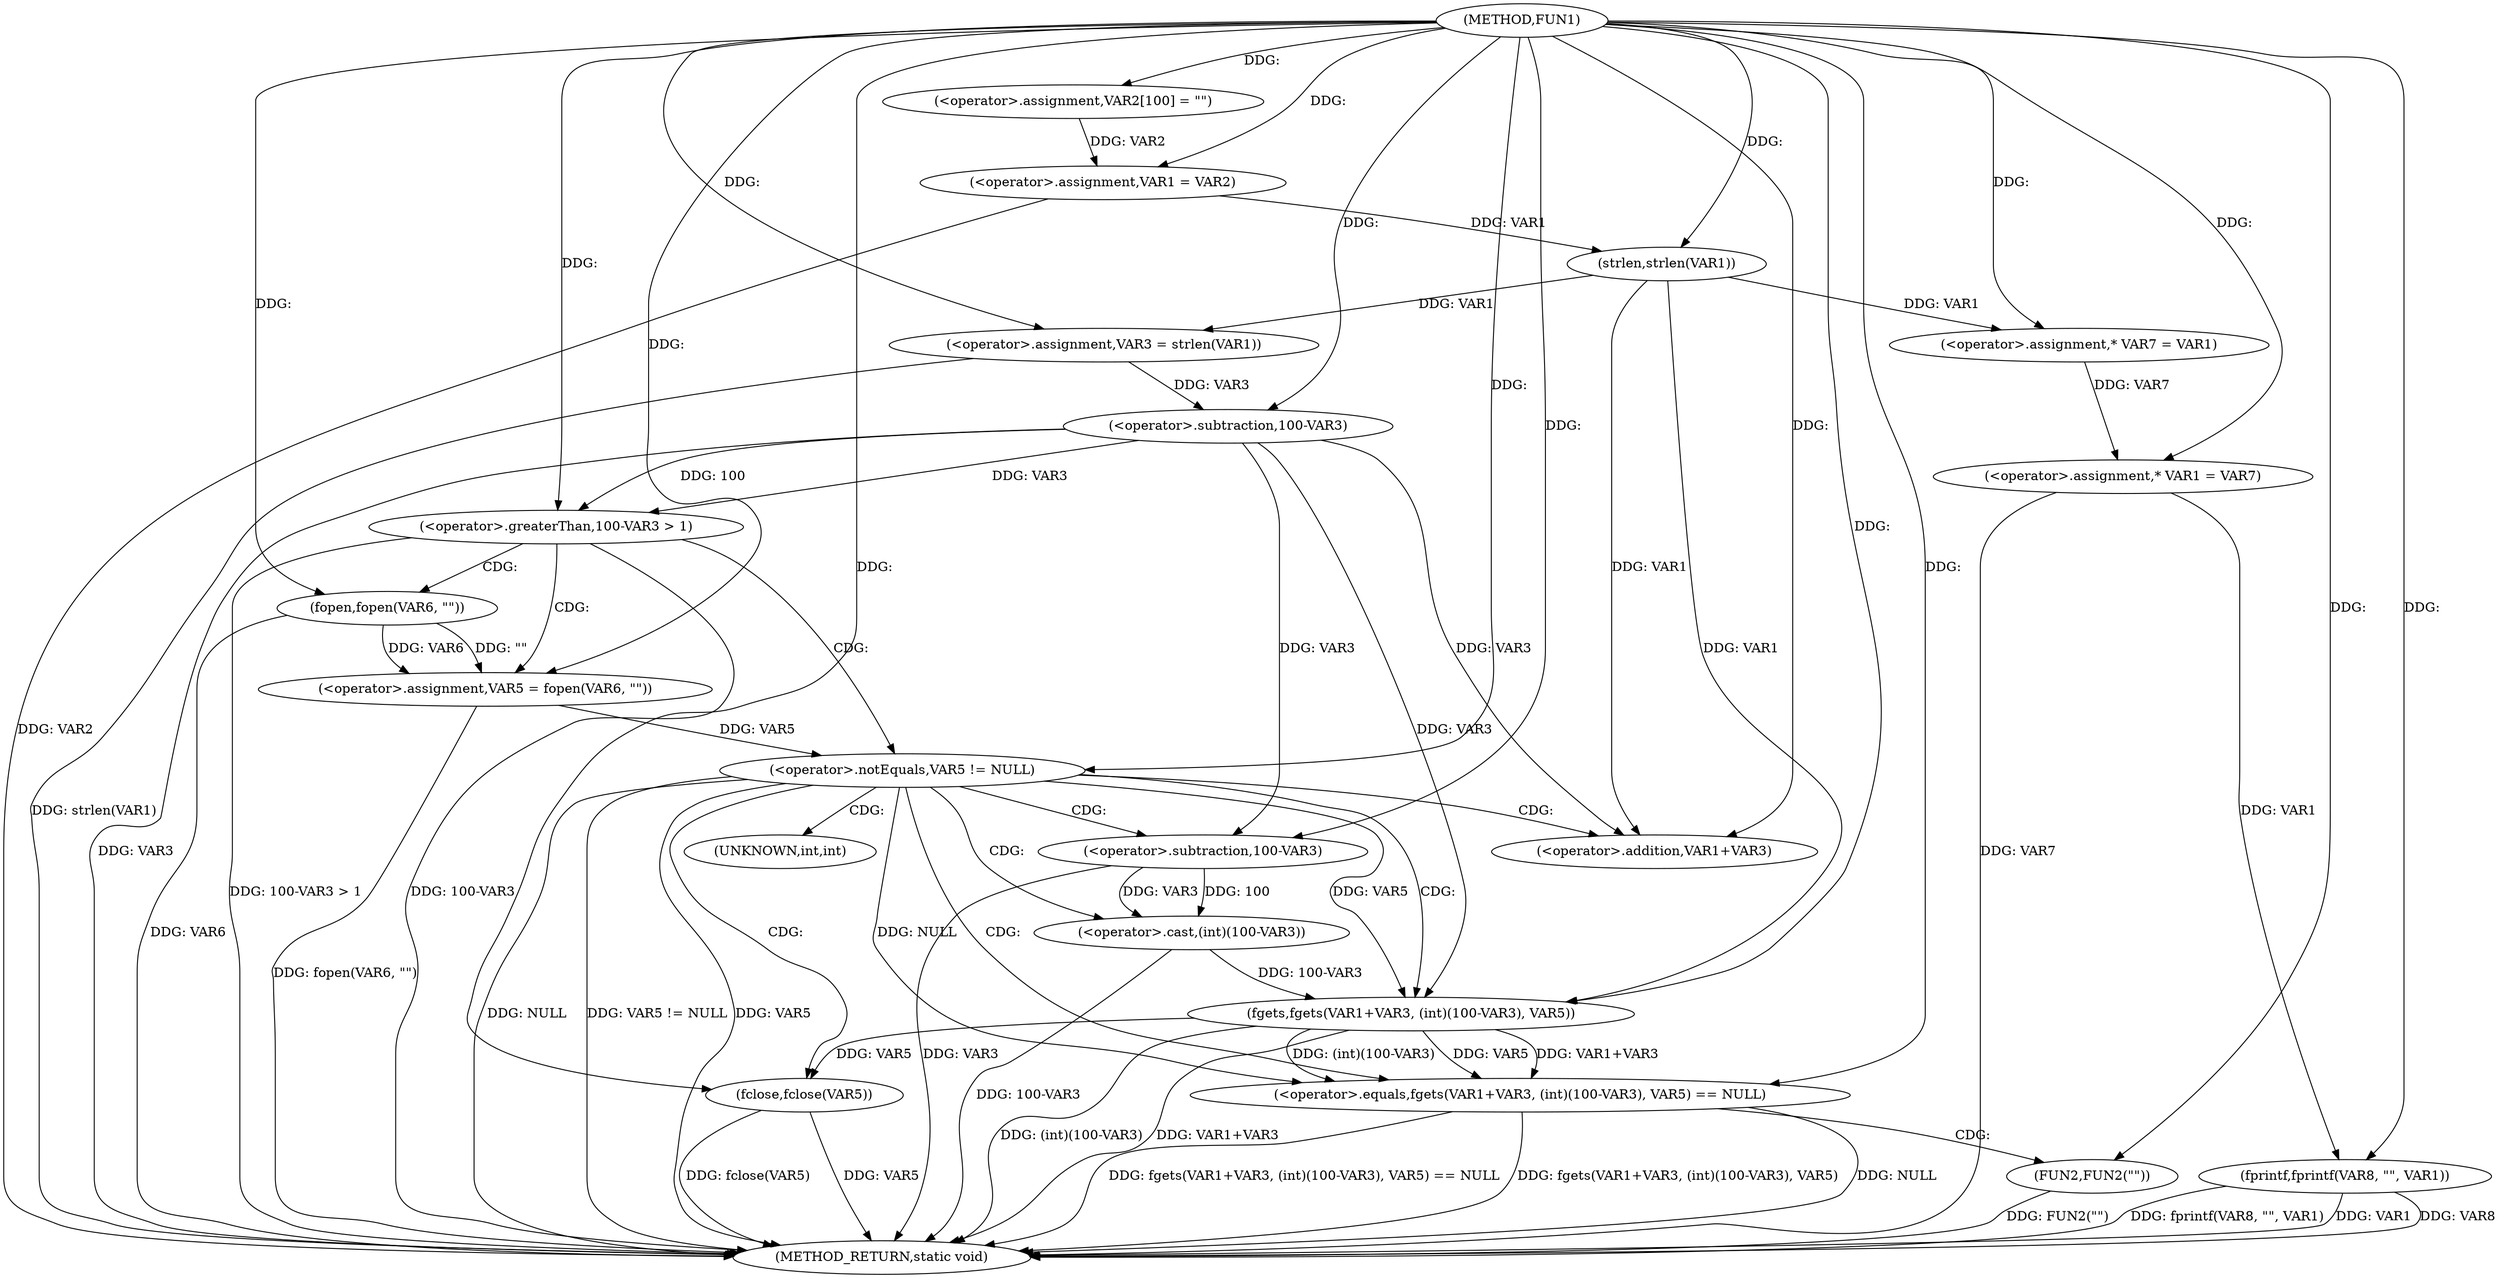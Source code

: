 digraph FUN1 {  
"1000100" [label = "(METHOD,FUN1)" ]
"1000165" [label = "(METHOD_RETURN,static void)" ]
"1000104" [label = "(<operator>.assignment,VAR2[100] = \"\")" ]
"1000107" [label = "(<operator>.assignment,VAR1 = VAR2)" ]
"1000112" [label = "(<operator>.assignment,VAR3 = strlen(VAR1))" ]
"1000114" [label = "(strlen,strlen(VAR1))" ]
"1000118" [label = "(<operator>.greaterThan,100-VAR3 > 1)" ]
"1000119" [label = "(<operator>.subtraction,100-VAR3)" ]
"1000124" [label = "(<operator>.assignment,VAR5 = fopen(VAR6, \"\"))" ]
"1000126" [label = "(fopen,fopen(VAR6, \"\"))" ]
"1000130" [label = "(<operator>.notEquals,VAR5 != NULL)" ]
"1000135" [label = "(<operator>.equals,fgets(VAR1+VAR3, (int)(100-VAR3), VAR5) == NULL)" ]
"1000136" [label = "(fgets,fgets(VAR1+VAR3, (int)(100-VAR3), VAR5))" ]
"1000137" [label = "(<operator>.addition,VAR1+VAR3)" ]
"1000140" [label = "(<operator>.cast,(int)(100-VAR3))" ]
"1000142" [label = "(<operator>.subtraction,100-VAR3)" ]
"1000148" [label = "(FUN2,FUN2(\"\"))" ]
"1000150" [label = "(fclose,fclose(VAR5))" ]
"1000154" [label = "(<operator>.assignment,* VAR7 = VAR1)" ]
"1000158" [label = "(<operator>.assignment,* VAR1 = VAR7)" ]
"1000161" [label = "(fprintf,fprintf(VAR8, \"\", VAR1))" ]
"1000141" [label = "(UNKNOWN,int,int)" ]
  "1000140" -> "1000165"  [ label = "DDG: 100-VAR3"] 
  "1000130" -> "1000165"  [ label = "DDG: NULL"] 
  "1000136" -> "1000165"  [ label = "DDG: (int)(100-VAR3)"] 
  "1000119" -> "1000165"  [ label = "DDG: VAR3"] 
  "1000148" -> "1000165"  [ label = "DDG: FUN2(\"\")"] 
  "1000126" -> "1000165"  [ label = "DDG: VAR6"] 
  "1000118" -> "1000165"  [ label = "DDG: 100-VAR3 > 1"] 
  "1000135" -> "1000165"  [ label = "DDG: fgets(VAR1+VAR3, (int)(100-VAR3), VAR5) == NULL"] 
  "1000135" -> "1000165"  [ label = "DDG: fgets(VAR1+VAR3, (int)(100-VAR3), VAR5)"] 
  "1000150" -> "1000165"  [ label = "DDG: fclose(VAR5)"] 
  "1000118" -> "1000165"  [ label = "DDG: 100-VAR3"] 
  "1000161" -> "1000165"  [ label = "DDG: fprintf(VAR8, \"\", VAR1)"] 
  "1000130" -> "1000165"  [ label = "DDG: VAR5 != NULL"] 
  "1000161" -> "1000165"  [ label = "DDG: VAR1"] 
  "1000124" -> "1000165"  [ label = "DDG: fopen(VAR6, \"\")"] 
  "1000150" -> "1000165"  [ label = "DDG: VAR5"] 
  "1000112" -> "1000165"  [ label = "DDG: strlen(VAR1)"] 
  "1000158" -> "1000165"  [ label = "DDG: VAR7"] 
  "1000142" -> "1000165"  [ label = "DDG: VAR3"] 
  "1000161" -> "1000165"  [ label = "DDG: VAR8"] 
  "1000135" -> "1000165"  [ label = "DDG: NULL"] 
  "1000136" -> "1000165"  [ label = "DDG: VAR1+VAR3"] 
  "1000107" -> "1000165"  [ label = "DDG: VAR2"] 
  "1000130" -> "1000165"  [ label = "DDG: VAR5"] 
  "1000100" -> "1000104"  [ label = "DDG: "] 
  "1000104" -> "1000107"  [ label = "DDG: VAR2"] 
  "1000100" -> "1000107"  [ label = "DDG: "] 
  "1000114" -> "1000112"  [ label = "DDG: VAR1"] 
  "1000100" -> "1000112"  [ label = "DDG: "] 
  "1000107" -> "1000114"  [ label = "DDG: VAR1"] 
  "1000100" -> "1000114"  [ label = "DDG: "] 
  "1000119" -> "1000118"  [ label = "DDG: 100"] 
  "1000119" -> "1000118"  [ label = "DDG: VAR3"] 
  "1000100" -> "1000119"  [ label = "DDG: "] 
  "1000112" -> "1000119"  [ label = "DDG: VAR3"] 
  "1000100" -> "1000118"  [ label = "DDG: "] 
  "1000126" -> "1000124"  [ label = "DDG: VAR6"] 
  "1000126" -> "1000124"  [ label = "DDG: \"\""] 
  "1000100" -> "1000124"  [ label = "DDG: "] 
  "1000100" -> "1000126"  [ label = "DDG: "] 
  "1000124" -> "1000130"  [ label = "DDG: VAR5"] 
  "1000100" -> "1000130"  [ label = "DDG: "] 
  "1000136" -> "1000135"  [ label = "DDG: VAR1+VAR3"] 
  "1000136" -> "1000135"  [ label = "DDG: (int)(100-VAR3)"] 
  "1000136" -> "1000135"  [ label = "DDG: VAR5"] 
  "1000114" -> "1000136"  [ label = "DDG: VAR1"] 
  "1000100" -> "1000136"  [ label = "DDG: "] 
  "1000119" -> "1000136"  [ label = "DDG: VAR3"] 
  "1000114" -> "1000137"  [ label = "DDG: VAR1"] 
  "1000100" -> "1000137"  [ label = "DDG: "] 
  "1000119" -> "1000137"  [ label = "DDG: VAR3"] 
  "1000140" -> "1000136"  [ label = "DDG: 100-VAR3"] 
  "1000142" -> "1000140"  [ label = "DDG: 100"] 
  "1000142" -> "1000140"  [ label = "DDG: VAR3"] 
  "1000100" -> "1000142"  [ label = "DDG: "] 
  "1000119" -> "1000142"  [ label = "DDG: VAR3"] 
  "1000130" -> "1000136"  [ label = "DDG: VAR5"] 
  "1000130" -> "1000135"  [ label = "DDG: NULL"] 
  "1000100" -> "1000135"  [ label = "DDG: "] 
  "1000100" -> "1000148"  [ label = "DDG: "] 
  "1000136" -> "1000150"  [ label = "DDG: VAR5"] 
  "1000100" -> "1000150"  [ label = "DDG: "] 
  "1000114" -> "1000154"  [ label = "DDG: VAR1"] 
  "1000100" -> "1000154"  [ label = "DDG: "] 
  "1000154" -> "1000158"  [ label = "DDG: VAR7"] 
  "1000100" -> "1000158"  [ label = "DDG: "] 
  "1000100" -> "1000161"  [ label = "DDG: "] 
  "1000158" -> "1000161"  [ label = "DDG: VAR1"] 
  "1000118" -> "1000126"  [ label = "CDG: "] 
  "1000118" -> "1000124"  [ label = "CDG: "] 
  "1000118" -> "1000130"  [ label = "CDG: "] 
  "1000130" -> "1000142"  [ label = "CDG: "] 
  "1000130" -> "1000137"  [ label = "CDG: "] 
  "1000130" -> "1000141"  [ label = "CDG: "] 
  "1000130" -> "1000150"  [ label = "CDG: "] 
  "1000130" -> "1000135"  [ label = "CDG: "] 
  "1000130" -> "1000136"  [ label = "CDG: "] 
  "1000130" -> "1000140"  [ label = "CDG: "] 
  "1000135" -> "1000148"  [ label = "CDG: "] 
}
